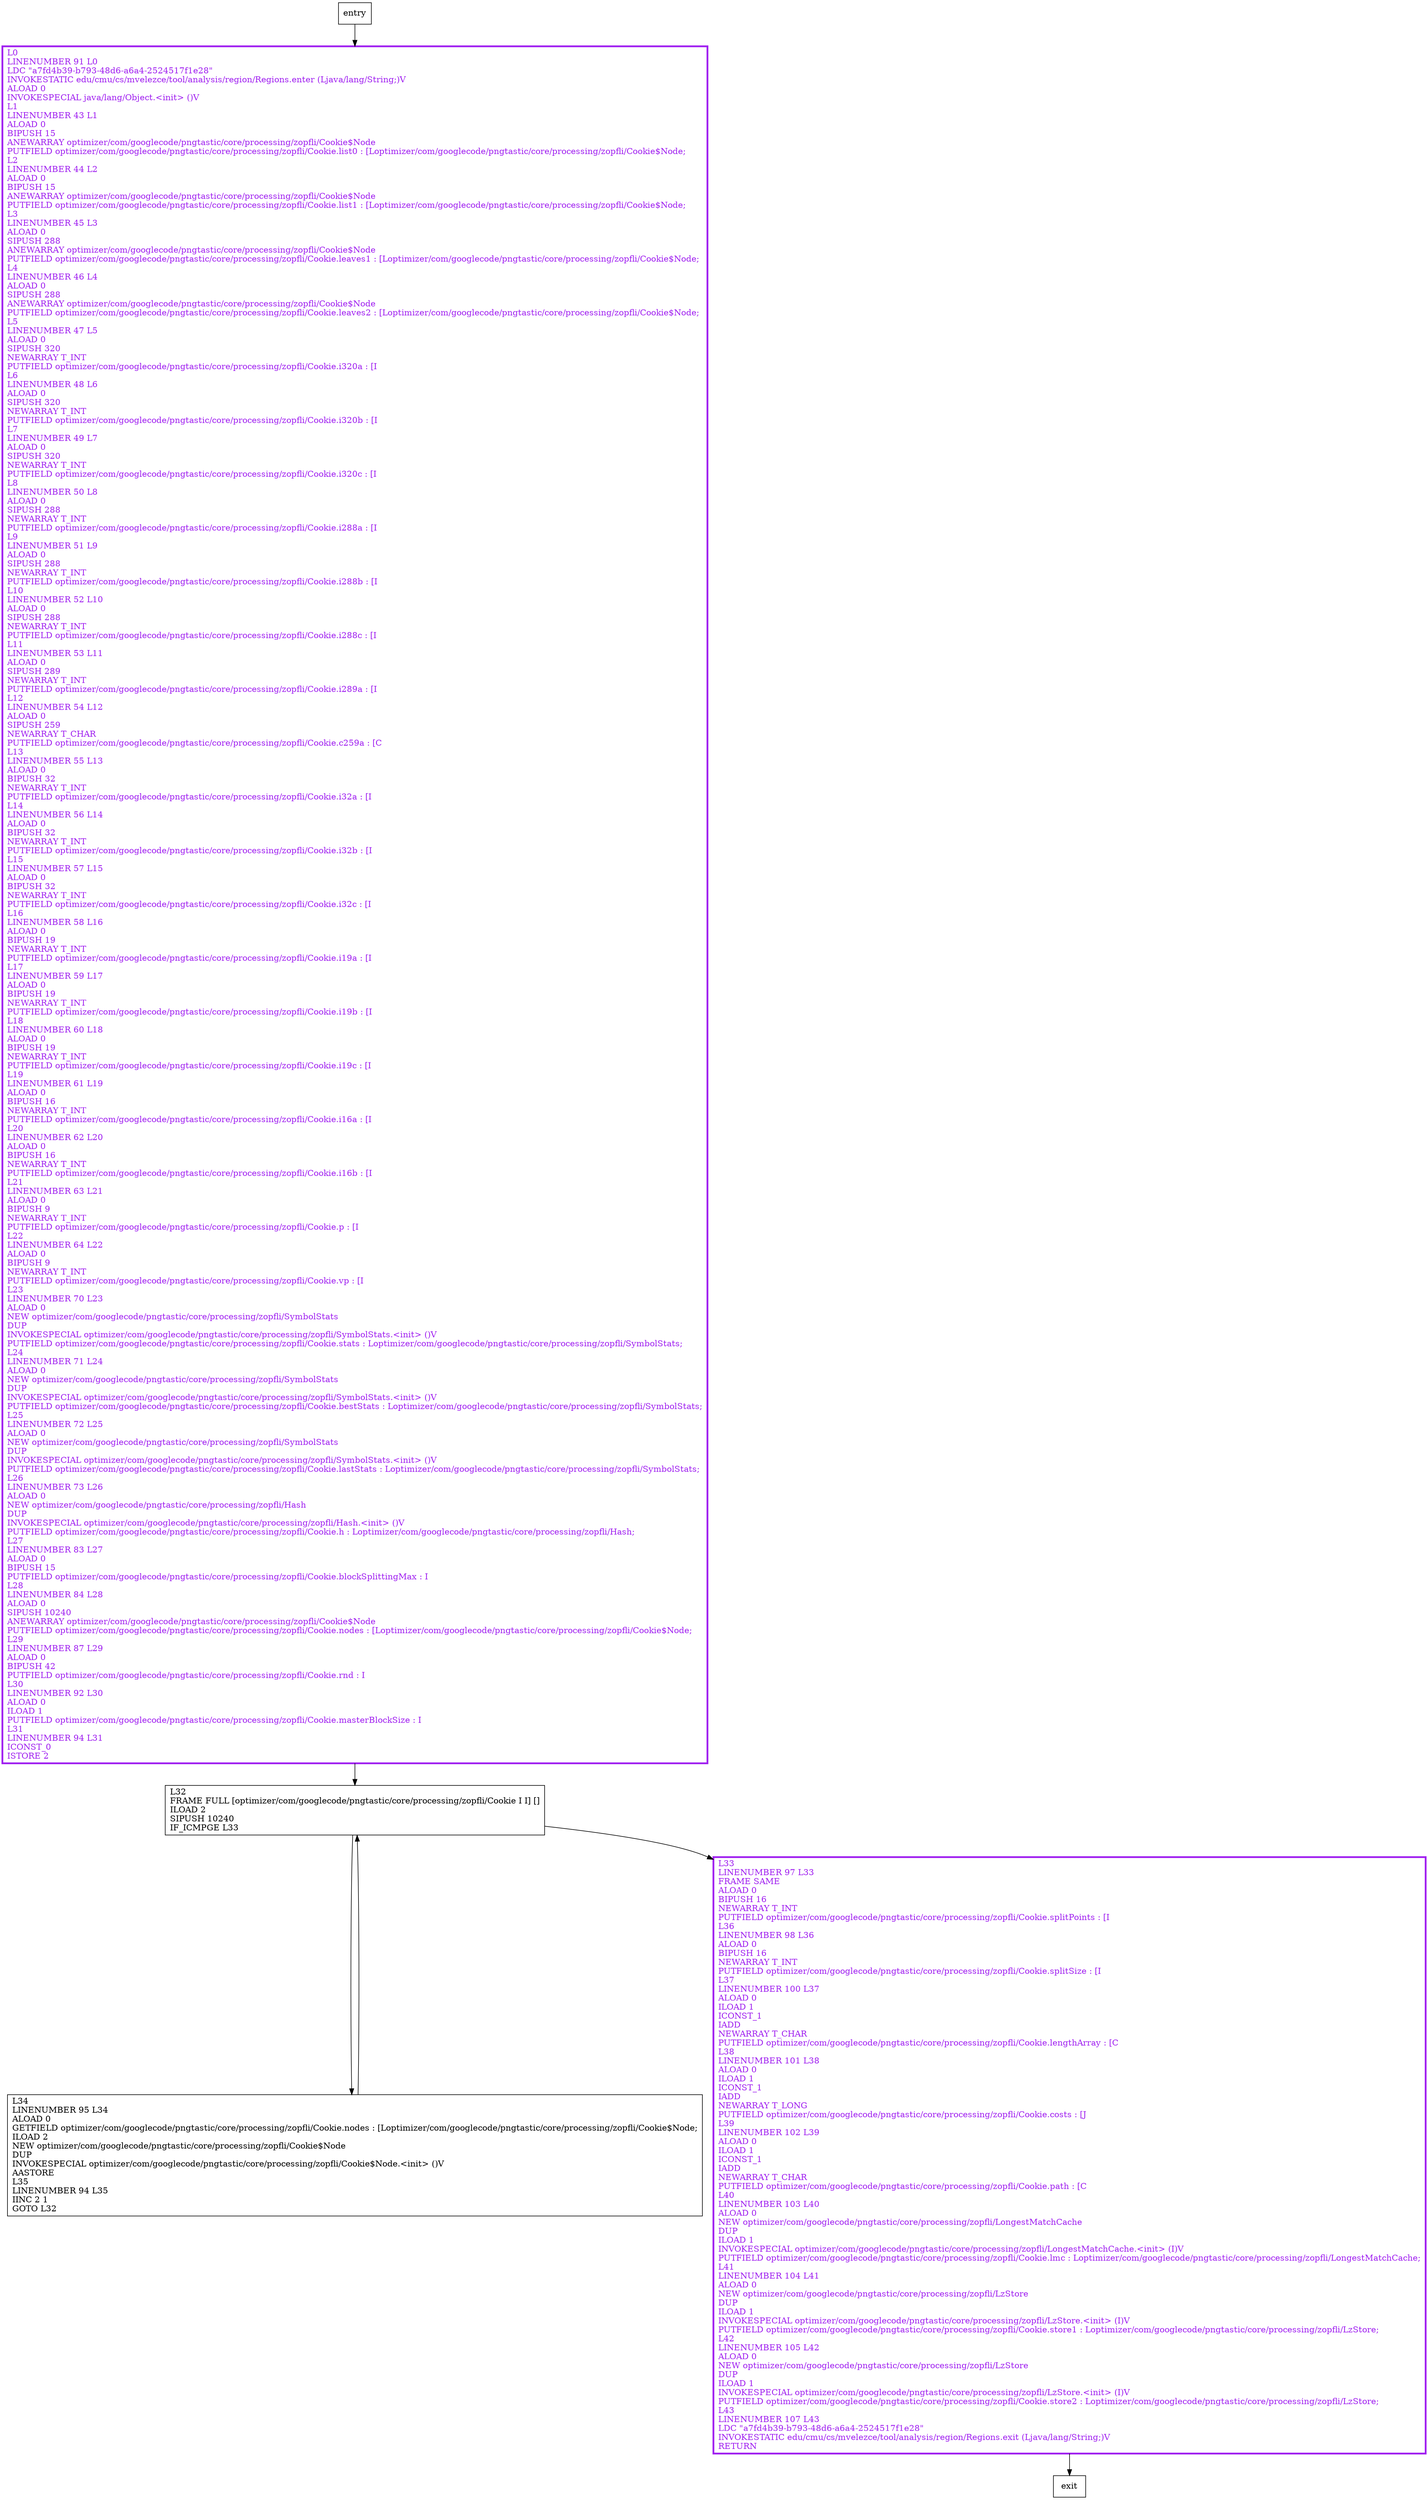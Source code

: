 digraph <init> {
node [shape=record];
399715995 [label="L0\lLINENUMBER 91 L0\lLDC \"a7fd4b39-b793-48d6-a6a4-2524517f1e28\"\lINVOKESTATIC edu/cmu/cs/mvelezce/tool/analysis/region/Regions.enter (Ljava/lang/String;)V\lALOAD 0\lINVOKESPECIAL java/lang/Object.\<init\> ()V\lL1\lLINENUMBER 43 L1\lALOAD 0\lBIPUSH 15\lANEWARRAY optimizer/com/googlecode/pngtastic/core/processing/zopfli/Cookie$Node\lPUTFIELD optimizer/com/googlecode/pngtastic/core/processing/zopfli/Cookie.list0 : [Loptimizer/com/googlecode/pngtastic/core/processing/zopfli/Cookie$Node;\lL2\lLINENUMBER 44 L2\lALOAD 0\lBIPUSH 15\lANEWARRAY optimizer/com/googlecode/pngtastic/core/processing/zopfli/Cookie$Node\lPUTFIELD optimizer/com/googlecode/pngtastic/core/processing/zopfli/Cookie.list1 : [Loptimizer/com/googlecode/pngtastic/core/processing/zopfli/Cookie$Node;\lL3\lLINENUMBER 45 L3\lALOAD 0\lSIPUSH 288\lANEWARRAY optimizer/com/googlecode/pngtastic/core/processing/zopfli/Cookie$Node\lPUTFIELD optimizer/com/googlecode/pngtastic/core/processing/zopfli/Cookie.leaves1 : [Loptimizer/com/googlecode/pngtastic/core/processing/zopfli/Cookie$Node;\lL4\lLINENUMBER 46 L4\lALOAD 0\lSIPUSH 288\lANEWARRAY optimizer/com/googlecode/pngtastic/core/processing/zopfli/Cookie$Node\lPUTFIELD optimizer/com/googlecode/pngtastic/core/processing/zopfli/Cookie.leaves2 : [Loptimizer/com/googlecode/pngtastic/core/processing/zopfli/Cookie$Node;\lL5\lLINENUMBER 47 L5\lALOAD 0\lSIPUSH 320\lNEWARRAY T_INT\lPUTFIELD optimizer/com/googlecode/pngtastic/core/processing/zopfli/Cookie.i320a : [I\lL6\lLINENUMBER 48 L6\lALOAD 0\lSIPUSH 320\lNEWARRAY T_INT\lPUTFIELD optimizer/com/googlecode/pngtastic/core/processing/zopfli/Cookie.i320b : [I\lL7\lLINENUMBER 49 L7\lALOAD 0\lSIPUSH 320\lNEWARRAY T_INT\lPUTFIELD optimizer/com/googlecode/pngtastic/core/processing/zopfli/Cookie.i320c : [I\lL8\lLINENUMBER 50 L8\lALOAD 0\lSIPUSH 288\lNEWARRAY T_INT\lPUTFIELD optimizer/com/googlecode/pngtastic/core/processing/zopfli/Cookie.i288a : [I\lL9\lLINENUMBER 51 L9\lALOAD 0\lSIPUSH 288\lNEWARRAY T_INT\lPUTFIELD optimizer/com/googlecode/pngtastic/core/processing/zopfli/Cookie.i288b : [I\lL10\lLINENUMBER 52 L10\lALOAD 0\lSIPUSH 288\lNEWARRAY T_INT\lPUTFIELD optimizer/com/googlecode/pngtastic/core/processing/zopfli/Cookie.i288c : [I\lL11\lLINENUMBER 53 L11\lALOAD 0\lSIPUSH 289\lNEWARRAY T_INT\lPUTFIELD optimizer/com/googlecode/pngtastic/core/processing/zopfli/Cookie.i289a : [I\lL12\lLINENUMBER 54 L12\lALOAD 0\lSIPUSH 259\lNEWARRAY T_CHAR\lPUTFIELD optimizer/com/googlecode/pngtastic/core/processing/zopfli/Cookie.c259a : [C\lL13\lLINENUMBER 55 L13\lALOAD 0\lBIPUSH 32\lNEWARRAY T_INT\lPUTFIELD optimizer/com/googlecode/pngtastic/core/processing/zopfli/Cookie.i32a : [I\lL14\lLINENUMBER 56 L14\lALOAD 0\lBIPUSH 32\lNEWARRAY T_INT\lPUTFIELD optimizer/com/googlecode/pngtastic/core/processing/zopfli/Cookie.i32b : [I\lL15\lLINENUMBER 57 L15\lALOAD 0\lBIPUSH 32\lNEWARRAY T_INT\lPUTFIELD optimizer/com/googlecode/pngtastic/core/processing/zopfli/Cookie.i32c : [I\lL16\lLINENUMBER 58 L16\lALOAD 0\lBIPUSH 19\lNEWARRAY T_INT\lPUTFIELD optimizer/com/googlecode/pngtastic/core/processing/zopfli/Cookie.i19a : [I\lL17\lLINENUMBER 59 L17\lALOAD 0\lBIPUSH 19\lNEWARRAY T_INT\lPUTFIELD optimizer/com/googlecode/pngtastic/core/processing/zopfli/Cookie.i19b : [I\lL18\lLINENUMBER 60 L18\lALOAD 0\lBIPUSH 19\lNEWARRAY T_INT\lPUTFIELD optimizer/com/googlecode/pngtastic/core/processing/zopfli/Cookie.i19c : [I\lL19\lLINENUMBER 61 L19\lALOAD 0\lBIPUSH 16\lNEWARRAY T_INT\lPUTFIELD optimizer/com/googlecode/pngtastic/core/processing/zopfli/Cookie.i16a : [I\lL20\lLINENUMBER 62 L20\lALOAD 0\lBIPUSH 16\lNEWARRAY T_INT\lPUTFIELD optimizer/com/googlecode/pngtastic/core/processing/zopfli/Cookie.i16b : [I\lL21\lLINENUMBER 63 L21\lALOAD 0\lBIPUSH 9\lNEWARRAY T_INT\lPUTFIELD optimizer/com/googlecode/pngtastic/core/processing/zopfli/Cookie.p : [I\lL22\lLINENUMBER 64 L22\lALOAD 0\lBIPUSH 9\lNEWARRAY T_INT\lPUTFIELD optimizer/com/googlecode/pngtastic/core/processing/zopfli/Cookie.vp : [I\lL23\lLINENUMBER 70 L23\lALOAD 0\lNEW optimizer/com/googlecode/pngtastic/core/processing/zopfli/SymbolStats\lDUP\lINVOKESPECIAL optimizer/com/googlecode/pngtastic/core/processing/zopfli/SymbolStats.\<init\> ()V\lPUTFIELD optimizer/com/googlecode/pngtastic/core/processing/zopfli/Cookie.stats : Loptimizer/com/googlecode/pngtastic/core/processing/zopfli/SymbolStats;\lL24\lLINENUMBER 71 L24\lALOAD 0\lNEW optimizer/com/googlecode/pngtastic/core/processing/zopfli/SymbolStats\lDUP\lINVOKESPECIAL optimizer/com/googlecode/pngtastic/core/processing/zopfli/SymbolStats.\<init\> ()V\lPUTFIELD optimizer/com/googlecode/pngtastic/core/processing/zopfli/Cookie.bestStats : Loptimizer/com/googlecode/pngtastic/core/processing/zopfli/SymbolStats;\lL25\lLINENUMBER 72 L25\lALOAD 0\lNEW optimizer/com/googlecode/pngtastic/core/processing/zopfli/SymbolStats\lDUP\lINVOKESPECIAL optimizer/com/googlecode/pngtastic/core/processing/zopfli/SymbolStats.\<init\> ()V\lPUTFIELD optimizer/com/googlecode/pngtastic/core/processing/zopfli/Cookie.lastStats : Loptimizer/com/googlecode/pngtastic/core/processing/zopfli/SymbolStats;\lL26\lLINENUMBER 73 L26\lALOAD 0\lNEW optimizer/com/googlecode/pngtastic/core/processing/zopfli/Hash\lDUP\lINVOKESPECIAL optimizer/com/googlecode/pngtastic/core/processing/zopfli/Hash.\<init\> ()V\lPUTFIELD optimizer/com/googlecode/pngtastic/core/processing/zopfli/Cookie.h : Loptimizer/com/googlecode/pngtastic/core/processing/zopfli/Hash;\lL27\lLINENUMBER 83 L27\lALOAD 0\lBIPUSH 15\lPUTFIELD optimizer/com/googlecode/pngtastic/core/processing/zopfli/Cookie.blockSplittingMax : I\lL28\lLINENUMBER 84 L28\lALOAD 0\lSIPUSH 10240\lANEWARRAY optimizer/com/googlecode/pngtastic/core/processing/zopfli/Cookie$Node\lPUTFIELD optimizer/com/googlecode/pngtastic/core/processing/zopfli/Cookie.nodes : [Loptimizer/com/googlecode/pngtastic/core/processing/zopfli/Cookie$Node;\lL29\lLINENUMBER 87 L29\lALOAD 0\lBIPUSH 42\lPUTFIELD optimizer/com/googlecode/pngtastic/core/processing/zopfli/Cookie.rnd : I\lL30\lLINENUMBER 92 L30\lALOAD 0\lILOAD 1\lPUTFIELD optimizer/com/googlecode/pngtastic/core/processing/zopfli/Cookie.masterBlockSize : I\lL31\lLINENUMBER 94 L31\lICONST_0\lISTORE 2\l"];
1727026317 [label="L33\lLINENUMBER 97 L33\lFRAME SAME\lALOAD 0\lBIPUSH 16\lNEWARRAY T_INT\lPUTFIELD optimizer/com/googlecode/pngtastic/core/processing/zopfli/Cookie.splitPoints : [I\lL36\lLINENUMBER 98 L36\lALOAD 0\lBIPUSH 16\lNEWARRAY T_INT\lPUTFIELD optimizer/com/googlecode/pngtastic/core/processing/zopfli/Cookie.splitSize : [I\lL37\lLINENUMBER 100 L37\lALOAD 0\lILOAD 1\lICONST_1\lIADD\lNEWARRAY T_CHAR\lPUTFIELD optimizer/com/googlecode/pngtastic/core/processing/zopfli/Cookie.lengthArray : [C\lL38\lLINENUMBER 101 L38\lALOAD 0\lILOAD 1\lICONST_1\lIADD\lNEWARRAY T_LONG\lPUTFIELD optimizer/com/googlecode/pngtastic/core/processing/zopfli/Cookie.costs : [J\lL39\lLINENUMBER 102 L39\lALOAD 0\lILOAD 1\lICONST_1\lIADD\lNEWARRAY T_CHAR\lPUTFIELD optimizer/com/googlecode/pngtastic/core/processing/zopfli/Cookie.path : [C\lL40\lLINENUMBER 103 L40\lALOAD 0\lNEW optimizer/com/googlecode/pngtastic/core/processing/zopfli/LongestMatchCache\lDUP\lILOAD 1\lINVOKESPECIAL optimizer/com/googlecode/pngtastic/core/processing/zopfli/LongestMatchCache.\<init\> (I)V\lPUTFIELD optimizer/com/googlecode/pngtastic/core/processing/zopfli/Cookie.lmc : Loptimizer/com/googlecode/pngtastic/core/processing/zopfli/LongestMatchCache;\lL41\lLINENUMBER 104 L41\lALOAD 0\lNEW optimizer/com/googlecode/pngtastic/core/processing/zopfli/LzStore\lDUP\lILOAD 1\lINVOKESPECIAL optimizer/com/googlecode/pngtastic/core/processing/zopfli/LzStore.\<init\> (I)V\lPUTFIELD optimizer/com/googlecode/pngtastic/core/processing/zopfli/Cookie.store1 : Loptimizer/com/googlecode/pngtastic/core/processing/zopfli/LzStore;\lL42\lLINENUMBER 105 L42\lALOAD 0\lNEW optimizer/com/googlecode/pngtastic/core/processing/zopfli/LzStore\lDUP\lILOAD 1\lINVOKESPECIAL optimizer/com/googlecode/pngtastic/core/processing/zopfli/LzStore.\<init\> (I)V\lPUTFIELD optimizer/com/googlecode/pngtastic/core/processing/zopfli/Cookie.store2 : Loptimizer/com/googlecode/pngtastic/core/processing/zopfli/LzStore;\lL43\lLINENUMBER 107 L43\lLDC \"a7fd4b39-b793-48d6-a6a4-2524517f1e28\"\lINVOKESTATIC edu/cmu/cs/mvelezce/tool/analysis/region/Regions.exit (Ljava/lang/String;)V\lRETURN\l"];
779051277 [label="L34\lLINENUMBER 95 L34\lALOAD 0\lGETFIELD optimizer/com/googlecode/pngtastic/core/processing/zopfli/Cookie.nodes : [Loptimizer/com/googlecode/pngtastic/core/processing/zopfli/Cookie$Node;\lILOAD 2\lNEW optimizer/com/googlecode/pngtastic/core/processing/zopfli/Cookie$Node\lDUP\lINVOKESPECIAL optimizer/com/googlecode/pngtastic/core/processing/zopfli/Cookie$Node.\<init\> ()V\lAASTORE\lL35\lLINENUMBER 94 L35\lIINC 2 1\lGOTO L32\l"];
512140711 [label="L32\lFRAME FULL [optimizer/com/googlecode/pngtastic/core/processing/zopfli/Cookie I I] []\lILOAD 2\lSIPUSH 10240\lIF_ICMPGE L33\l"];
entry;
exit;
entry -> 399715995;
399715995 -> 512140711;
1727026317 -> exit;
779051277 -> 512140711;
512140711 -> 1727026317;
512140711 -> 779051277;
399715995[fontcolor="purple", penwidth=3, color="purple"];
1727026317[fontcolor="purple", penwidth=3, color="purple"];
}
